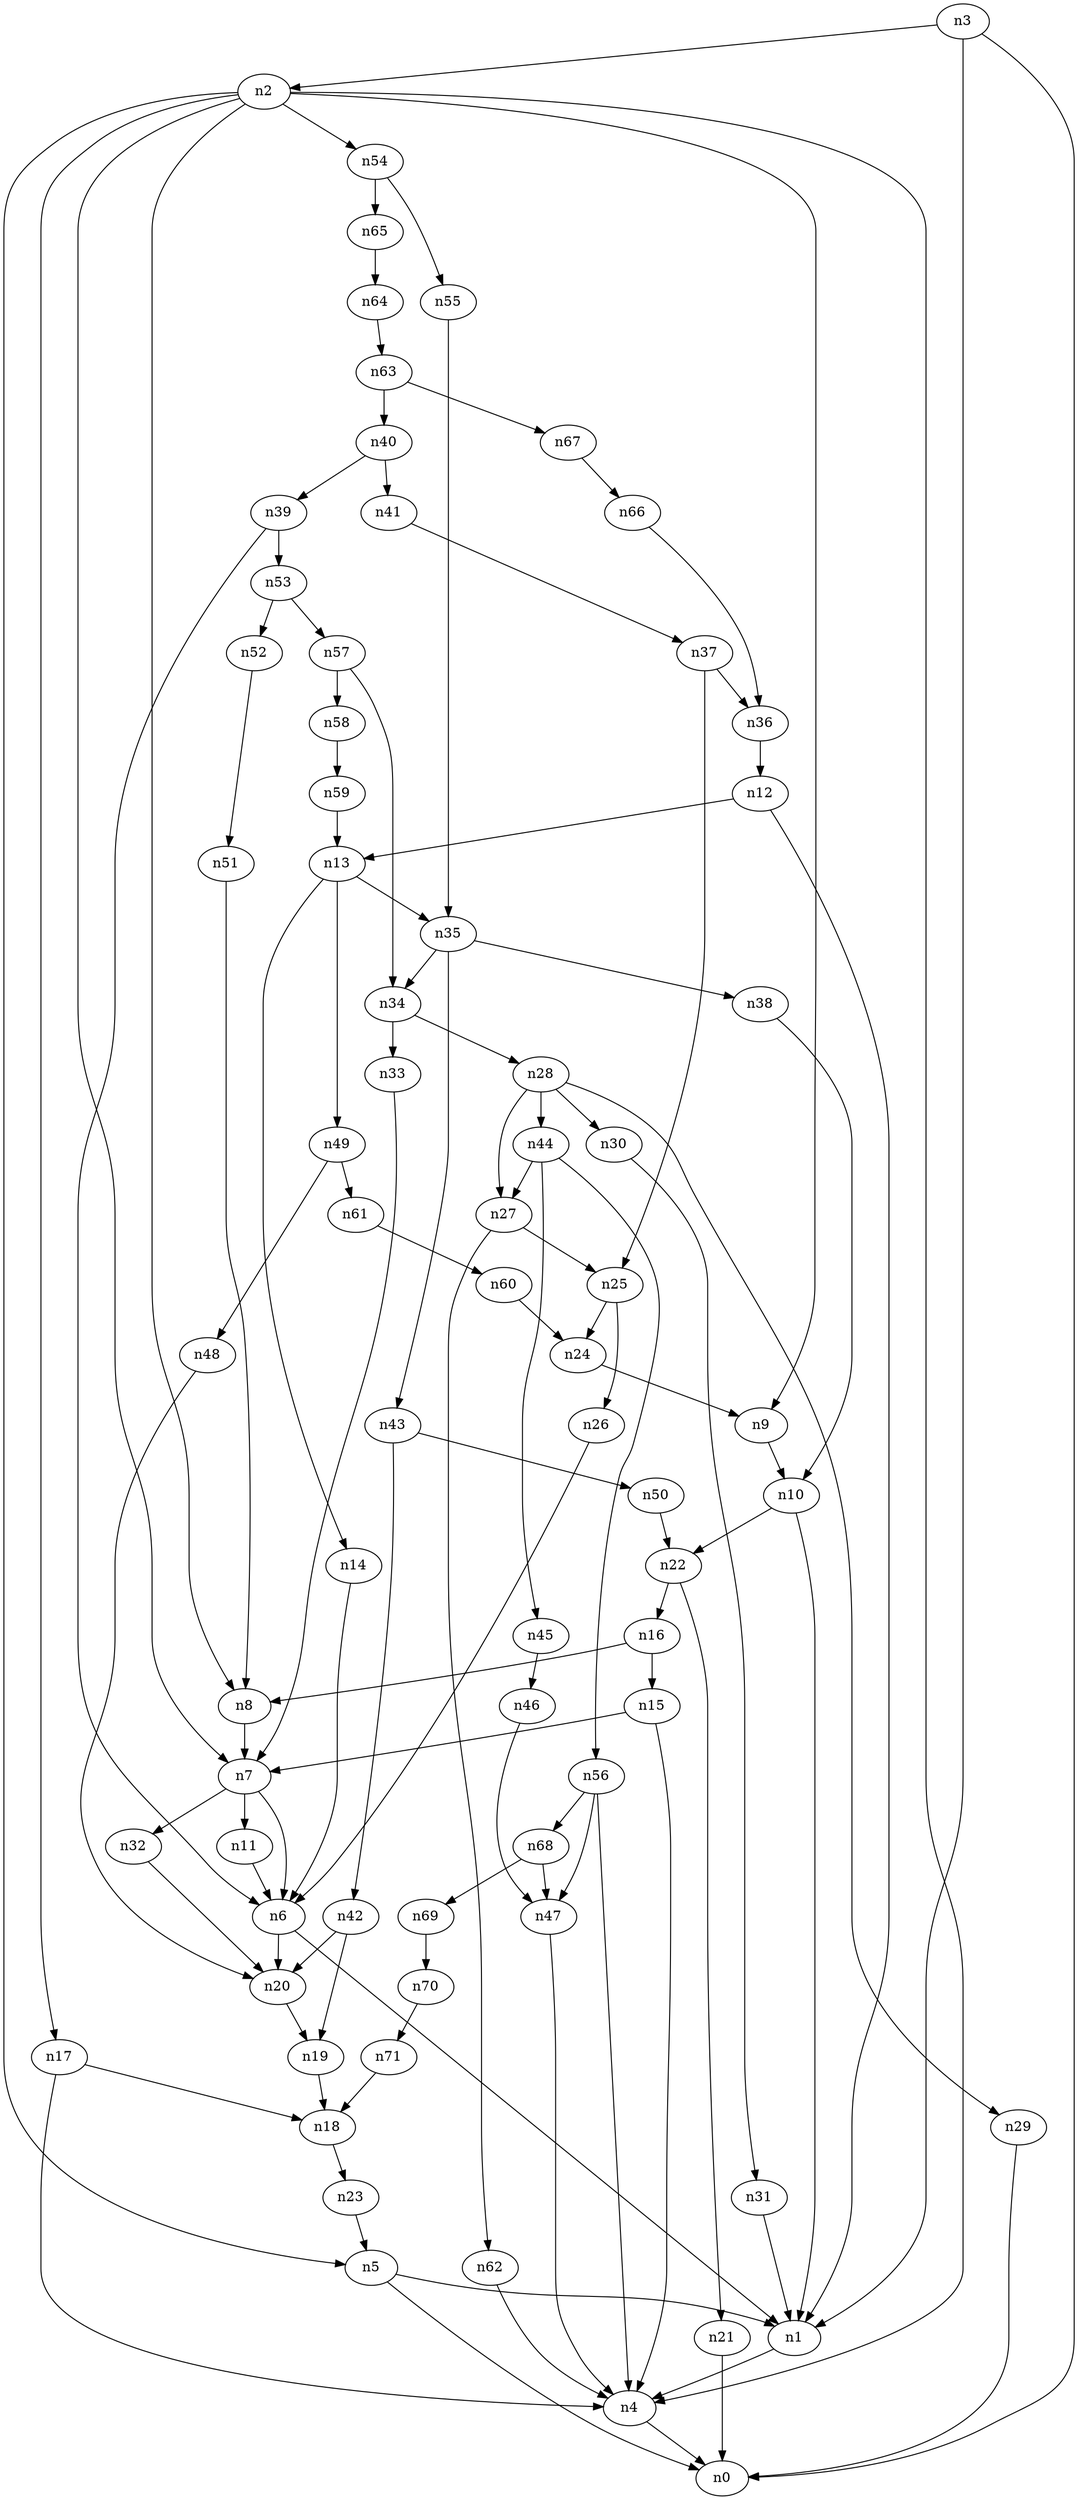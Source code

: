 digraph G {
	n1 -> n4	 [_graphml_id=e4];
	n2 -> n4	 [_graphml_id=e7];
	n2 -> n5	 [_graphml_id=e8];
	n2 -> n7	 [_graphml_id=e18];
	n2 -> n8	 [_graphml_id=e12];
	n2 -> n9	 [_graphml_id=e13];
	n2 -> n17	 [_graphml_id=e26];
	n2 -> n54	 [_graphml_id=e84];
	n3 -> n0	 [_graphml_id=e0];
	n3 -> n1	 [_graphml_id=e3];
	n3 -> n2	 [_graphml_id=e6];
	n4 -> n0	 [_graphml_id=e1];
	n5 -> n0	 [_graphml_id=e2];
	n5 -> n1	 [_graphml_id=e5];
	n6 -> n1	 [_graphml_id=e9];
	n6 -> n20	 [_graphml_id=e31];
	n7 -> n6	 [_graphml_id=e10];
	n7 -> n11	 [_graphml_id=e16];
	n7 -> n32	 [_graphml_id=e48];
	n8 -> n7	 [_graphml_id=e11];
	n9 -> n10	 [_graphml_id=e14];
	n10 -> n1	 [_graphml_id=e15];
	n10 -> n22	 [_graphml_id=e34];
	n11 -> n6	 [_graphml_id=e17];
	n12 -> n1	 [_graphml_id=e19];
	n12 -> n13	 [_graphml_id=e20];
	n13 -> n14	 [_graphml_id=e21];
	n13 -> n35	 [_graphml_id=e54];
	n13 -> n49	 [_graphml_id=e76];
	n14 -> n6	 [_graphml_id=e22];
	n15 -> n4	 [_graphml_id=e50];
	n15 -> n7	 [_graphml_id=e23];
	n16 -> n8	 [_graphml_id=e25];
	n16 -> n15	 [_graphml_id=e24];
	n17 -> n4	 [_graphml_id=e27];
	n17 -> n18	 [_graphml_id=e28];
	n18 -> n23	 [_graphml_id=e35];
	n19 -> n18	 [_graphml_id=e29];
	n20 -> n19	 [_graphml_id=e30];
	n21 -> n0	 [_graphml_id=e32];
	n22 -> n16	 [_graphml_id=e69];
	n22 -> n21	 [_graphml_id=e33];
	n23 -> n5	 [_graphml_id=e36];
	n24 -> n9	 [_graphml_id=e37];
	n25 -> n24	 [_graphml_id=e38];
	n25 -> n26	 [_graphml_id=e39];
	n26 -> n6	 [_graphml_id=e40];
	n27 -> n25	 [_graphml_id=e41];
	n27 -> n62	 [_graphml_id=e97];
	n28 -> n27	 [_graphml_id=e42];
	n28 -> n29	 [_graphml_id=e43];
	n28 -> n30	 [_graphml_id=e45];
	n28 -> n44	 [_graphml_id=e68];
	n29 -> n0	 [_graphml_id=e44];
	n30 -> n31	 [_graphml_id=e46];
	n31 -> n1	 [_graphml_id=e47];
	n32 -> n20	 [_graphml_id=e49];
	n33 -> n7	 [_graphml_id=e51];
	n34 -> n28	 [_graphml_id=e99];
	n34 -> n33	 [_graphml_id=e52];
	n35 -> n34	 [_graphml_id=e53];
	n35 -> n38	 [_graphml_id=e58];
	n35 -> n43	 [_graphml_id=e66];
	n36 -> n12	 [_graphml_id=e55];
	n37 -> n25	 [_graphml_id=e57];
	n37 -> n36	 [_graphml_id=e56];
	n38 -> n10	 [_graphml_id=e59];
	n39 -> n6	 [_graphml_id=e60];
	n39 -> n53	 [_graphml_id=e83];
	n40 -> n39	 [_graphml_id=e61];
	n40 -> n41	 [_graphml_id=e62];
	n41 -> n37	 [_graphml_id=e63];
	n42 -> n19	 [_graphml_id=e79];
	n42 -> n20	 [_graphml_id=e64];
	n43 -> n42	 [_graphml_id=e65];
	n43 -> n50	 [_graphml_id=e77];
	n44 -> n27	 [_graphml_id=e67];
	n44 -> n45	 [_graphml_id=e70];
	n44 -> n56	 [_graphml_id=e89];
	n45 -> n46	 [_graphml_id=e71];
	n46 -> n47	 [_graphml_id=e72];
	n47 -> n4	 [_graphml_id=e73];
	n48 -> n20	 [_graphml_id=e74];
	n49 -> n48	 [_graphml_id=e75];
	n49 -> n61	 [_graphml_id=e96];
	n50 -> n22	 [_graphml_id=e78];
	n51 -> n8	 [_graphml_id=e80];
	n52 -> n51	 [_graphml_id=e81];
	n53 -> n52	 [_graphml_id=e82];
	n53 -> n57	 [_graphml_id=e109];
	n54 -> n55	 [_graphml_id=e85];
	n54 -> n65	 [_graphml_id=e103];
	n55 -> n35	 [_graphml_id=e86];
	n56 -> n4	 [_graphml_id=e88];
	n56 -> n47	 [_graphml_id=e87];
	n56 -> n68	 [_graphml_id=e108];
	n57 -> n34	 [_graphml_id=e90];
	n57 -> n58	 [_graphml_id=e91];
	n58 -> n59	 [_graphml_id=e92];
	n59 -> n13	 [_graphml_id=e93];
	n60 -> n24	 [_graphml_id=e94];
	n61 -> n60	 [_graphml_id=e95];
	n62 -> n4	 [_graphml_id=e98];
	n63 -> n40	 [_graphml_id=e100];
	n63 -> n67	 [_graphml_id=e106];
	n64 -> n63	 [_graphml_id=e101];
	n65 -> n64	 [_graphml_id=e102];
	n66 -> n36	 [_graphml_id=e104];
	n67 -> n66	 [_graphml_id=e105];
	n68 -> n47	 [_graphml_id=e107];
	n68 -> n69	 [_graphml_id=e110];
	n69 -> n70	 [_graphml_id=e111];
	n70 -> n71	 [_graphml_id=e112];
	n71 -> n18	 [_graphml_id=e113];
}
